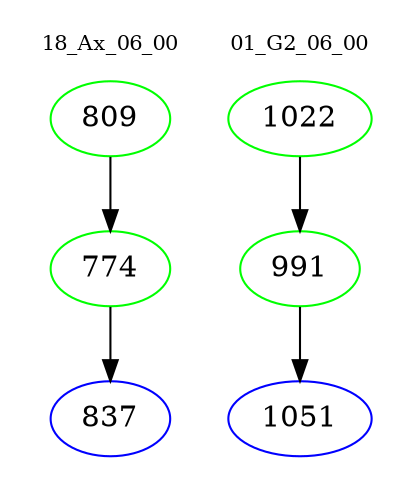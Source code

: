 digraph{
subgraph cluster_0 {
color = white
label = "18_Ax_06_00";
fontsize=10;
T0_809 [label="809", color="green"]
T0_809 -> T0_774 [color="black"]
T0_774 [label="774", color="green"]
T0_774 -> T0_837 [color="black"]
T0_837 [label="837", color="blue"]
}
subgraph cluster_1 {
color = white
label = "01_G2_06_00";
fontsize=10;
T1_1022 [label="1022", color="green"]
T1_1022 -> T1_991 [color="black"]
T1_991 [label="991", color="green"]
T1_991 -> T1_1051 [color="black"]
T1_1051 [label="1051", color="blue"]
}
}

